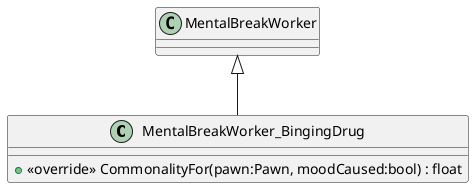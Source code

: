 @startuml
class MentalBreakWorker_BingingDrug {
    + <<override>> CommonalityFor(pawn:Pawn, moodCaused:bool) : float
}
MentalBreakWorker <|-- MentalBreakWorker_BingingDrug
@enduml
